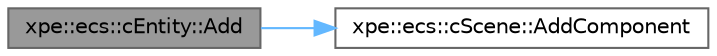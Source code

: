 digraph "xpe::ecs::cEntity::Add"
{
 // LATEX_PDF_SIZE
  bgcolor="transparent";
  edge [fontname=Helvetica,fontsize=10,labelfontname=Helvetica,labelfontsize=10];
  node [fontname=Helvetica,fontsize=10,shape=box,height=0.2,width=0.4];
  rankdir="LR";
  Node1 [id="Node000001",label="xpe::ecs::cEntity::Add",height=0.2,width=0.4,color="gray40", fillcolor="grey60", style="filled", fontcolor="black",tooltip=" "];
  Node1 -> Node2 [id="edge2_Node000001_Node000002",color="steelblue1",style="solid",tooltip=" "];
  Node2 [id="Node000002",label="xpe::ecs::cScene::AddComponent",height=0.2,width=0.4,color="grey40", fillcolor="white", style="filled",URL="$classxpe_1_1ecs_1_1c_scene.html#af10ade81ca093d8c007444182173209c",tooltip=" "];
}
